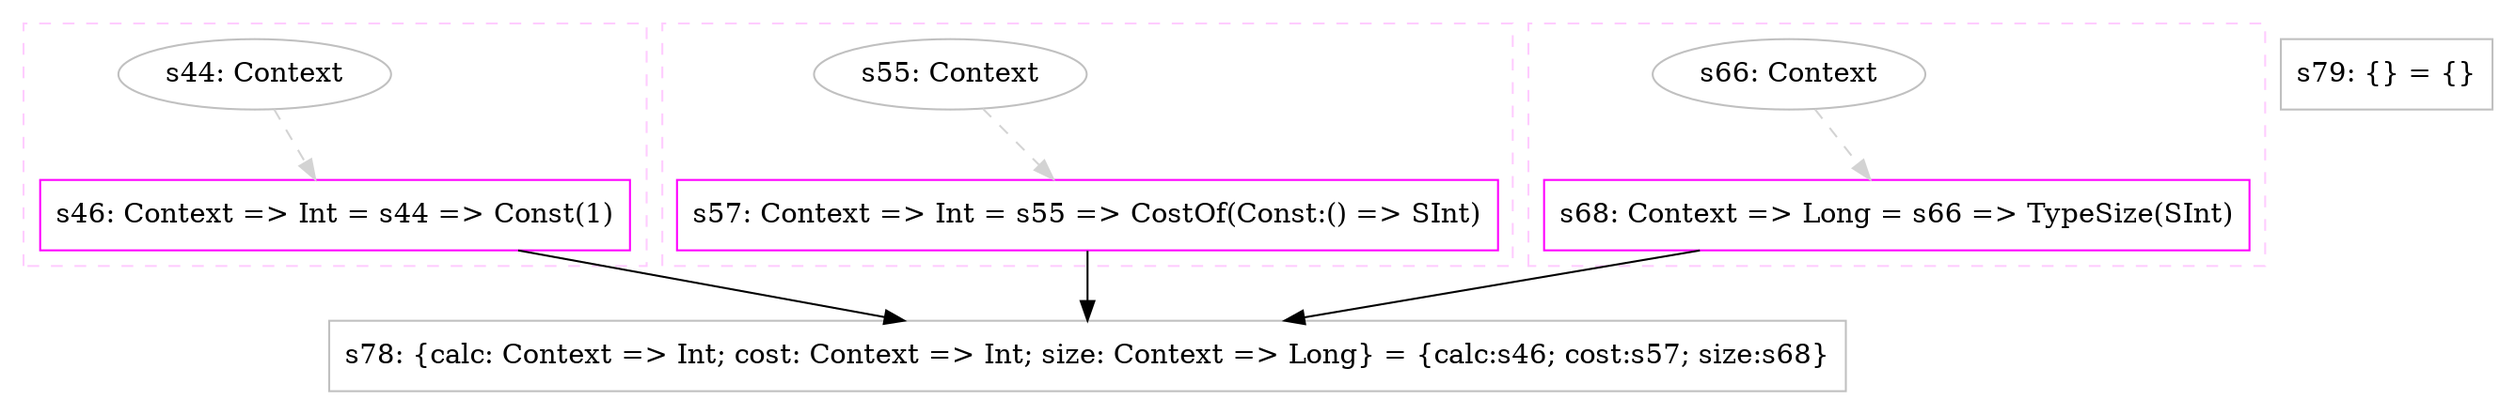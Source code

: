 digraph "one" {
concentrate=true
node [style=filled, fillcolor=orangered]

subgraph cluster_s46 {
style=dashed; color="#FFCCFF"
"s44" [
label="s44: Context"
shape=oval, color=gray, tooltip="s44:Context", style=filled, fillcolor=white
]
"s46" [
label="s46: Context => Int = s44 => Const(1)"
shape=box, color=magenta, tooltip="s46:Context => Int", style=filled, fillcolor=white
]
{rank=source; s44}
{rank=sink; s46}
}
subgraph cluster_s57 {
style=dashed; color="#FFCCFF"
"s55" [
label="s55: Context"
shape=oval, color=gray, tooltip="s55:Context", style=filled, fillcolor=white
]
"s57" [
label="s57: Context => Int = s55 => CostOf(Const:() => SInt)"
shape=box, color=magenta, tooltip="s57:Context => Int", style=filled, fillcolor=white
]
{rank=source; s55}
{rank=sink; s57}
}
subgraph cluster_s68 {
style=dashed; color="#FFCCFF"
"s66" [
label="s66: Context"
shape=oval, color=gray, tooltip="s66:Context", style=filled, fillcolor=white
]
"s68" [
label="s68: Context => Long = s66 => TypeSize(SInt)"
shape=box, color=magenta, tooltip="s68:Context => Long", style=filled, fillcolor=white
]
{rank=source; s66}
{rank=sink; s68}
}
"s78" [
label="s78: {calc: Context => Int; cost: Context => Int; size: Context => Long} = {calc:s46; cost:s57; size:s68}"
shape=box, color=gray, tooltip="s78:{calc: Context => Int; cost: Context => Int; size: Context => Long}", style=filled, fillcolor=white
]
"s79" [
label="s79: {} = {}"
shape=box, color=gray, tooltip="s79:{}", style=filled, fillcolor=white
]
"s44" -> "s46" [style=dashed, color=lightgray, weight=0]
"s55" -> "s57" [style=dashed, color=lightgray, weight=0]
"s46" -> "s78" [style=solid]
"s57" -> "s78" [style=solid]
"s68" -> "s78" [style=solid]
"s66" -> "s68" [style=dashed, color=lightgray, weight=0]
}
